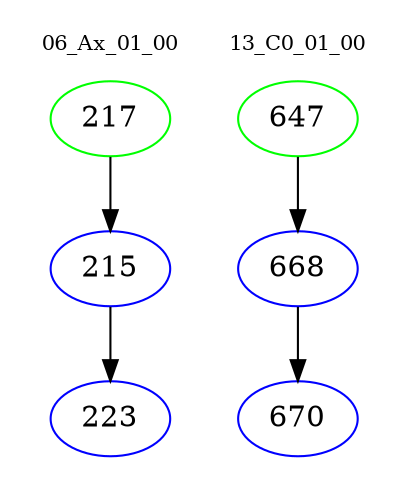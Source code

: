 digraph{
subgraph cluster_0 {
color = white
label = "06_Ax_01_00";
fontsize=10;
T0_217 [label="217", color="green"]
T0_217 -> T0_215 [color="black"]
T0_215 [label="215", color="blue"]
T0_215 -> T0_223 [color="black"]
T0_223 [label="223", color="blue"]
}
subgraph cluster_1 {
color = white
label = "13_C0_01_00";
fontsize=10;
T1_647 [label="647", color="green"]
T1_647 -> T1_668 [color="black"]
T1_668 [label="668", color="blue"]
T1_668 -> T1_670 [color="black"]
T1_670 [label="670", color="blue"]
}
}

